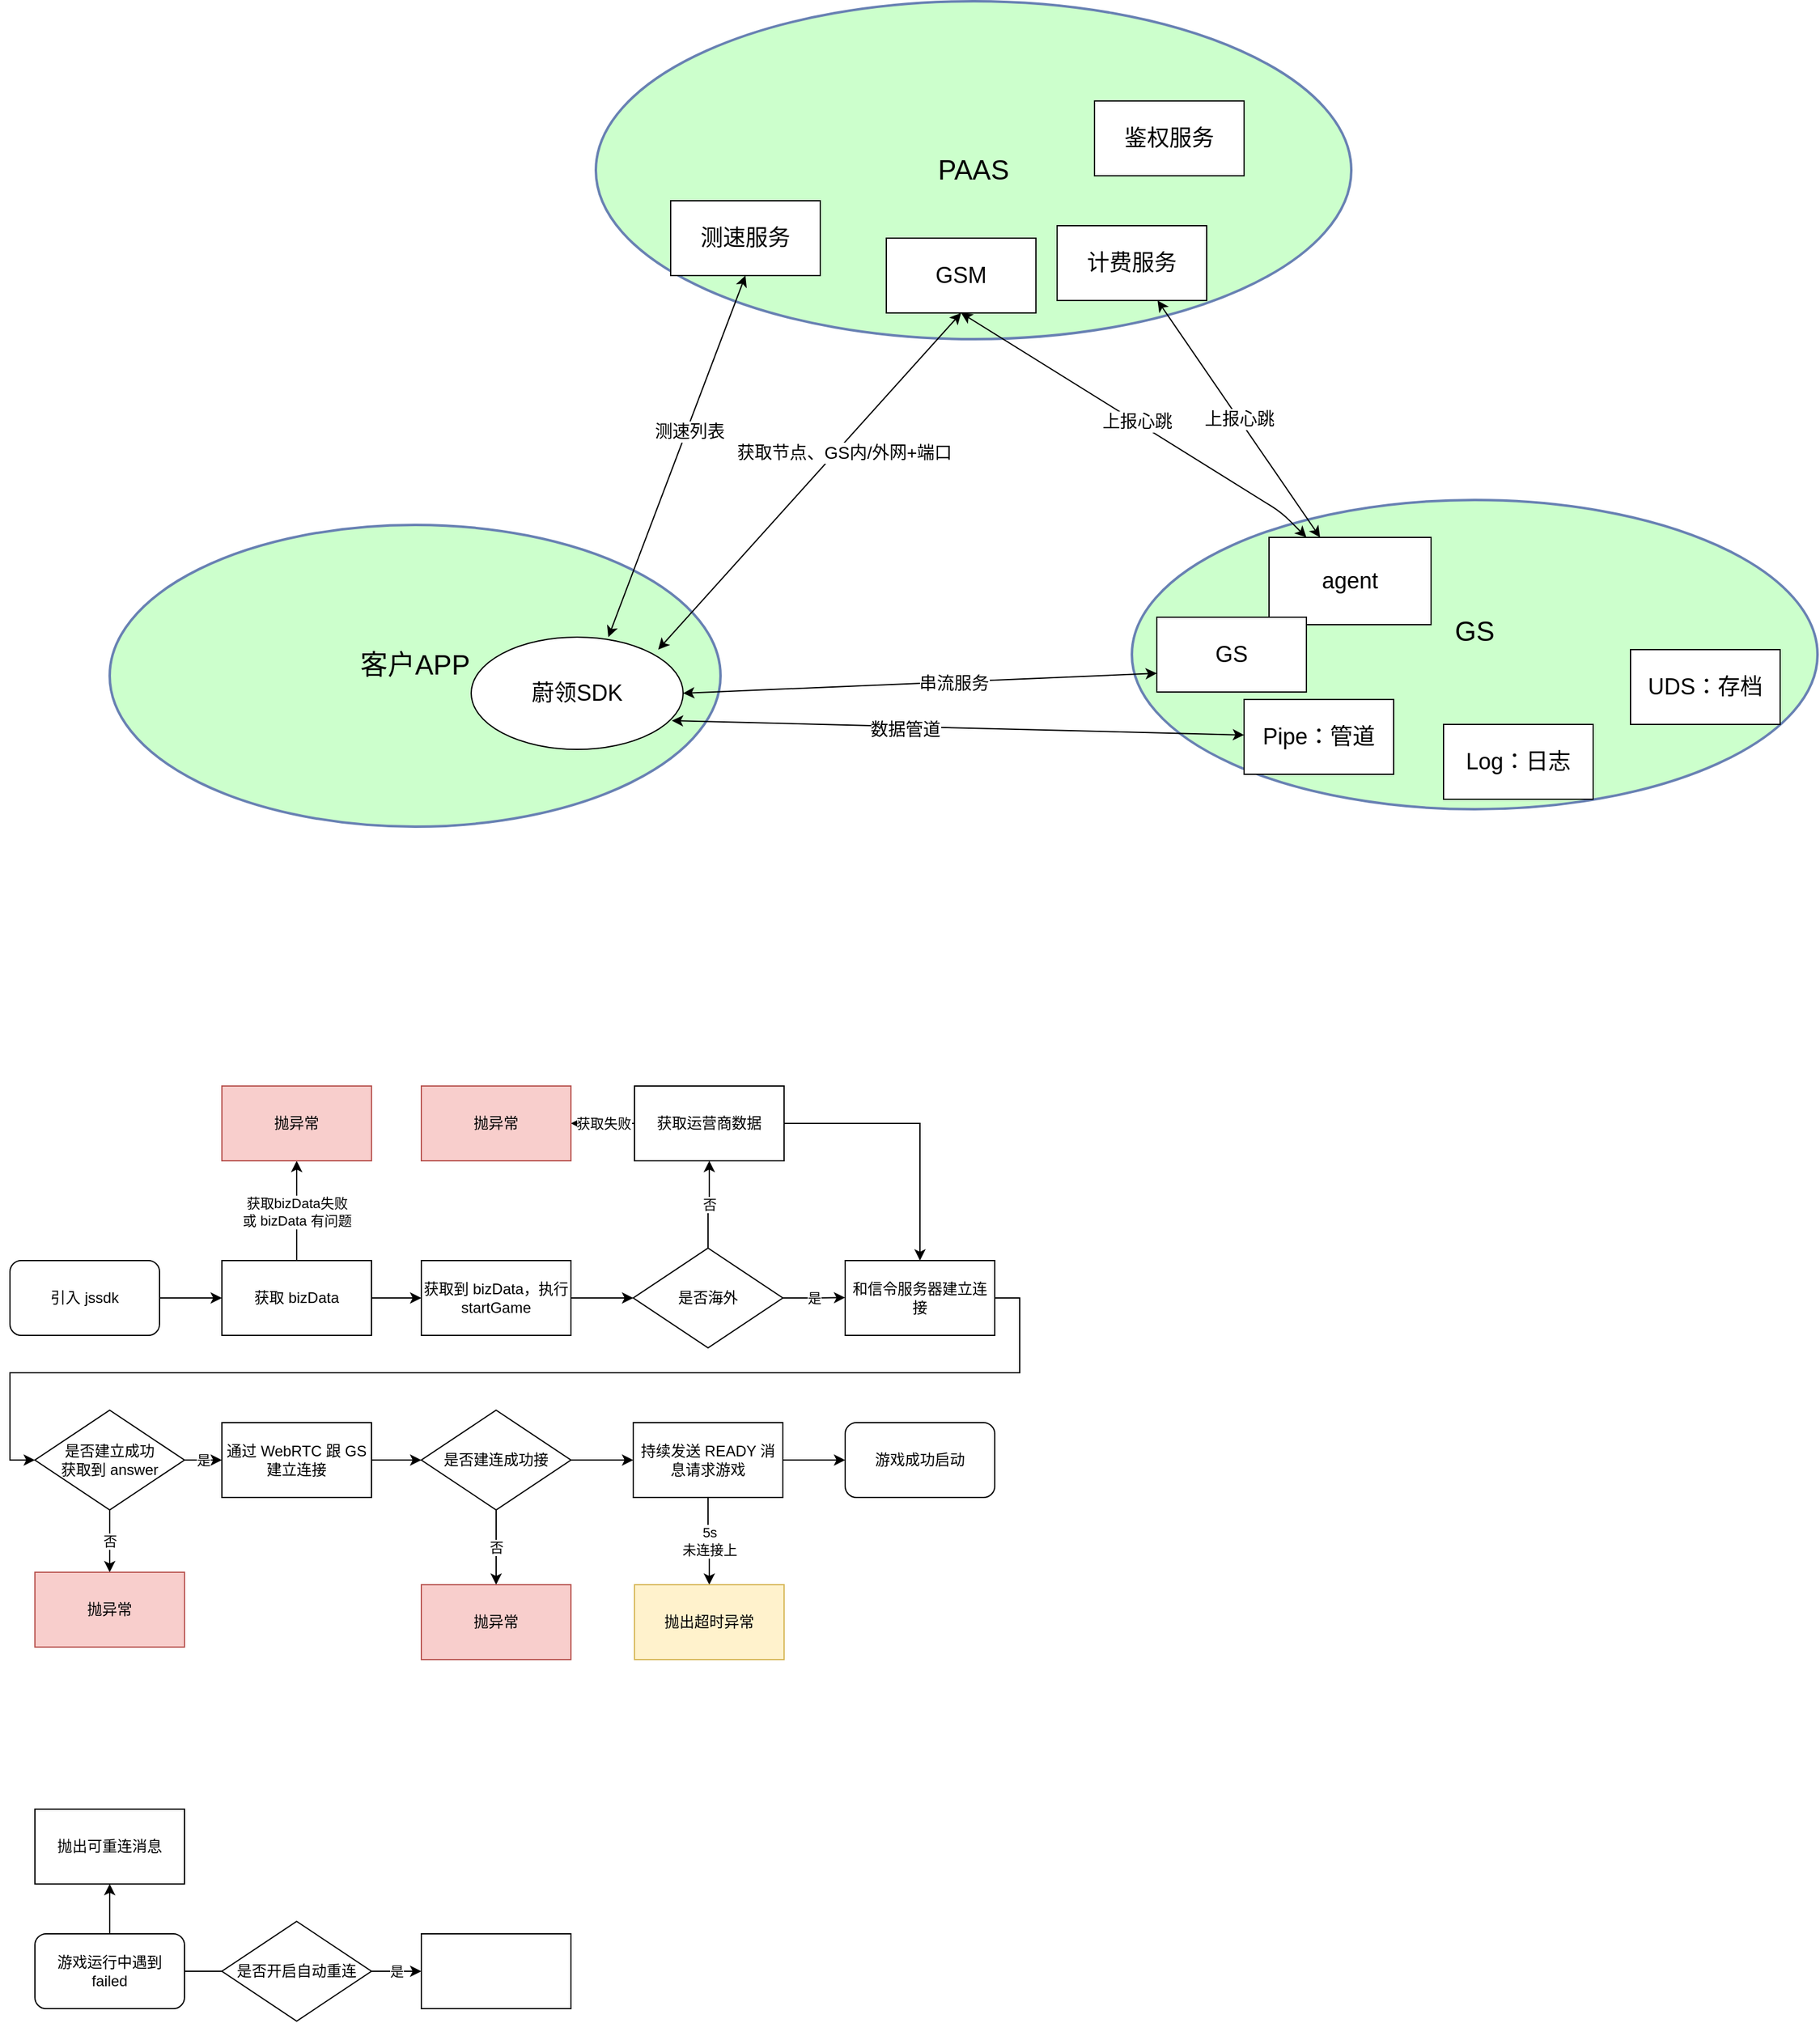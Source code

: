 <mxfile version="20.0.4" type="github">
  <diagram id="BA0isQy_YICqdeQ_zjqH" name="Page-1">
    <mxGraphModel dx="1580" dy="847" grid="1" gridSize="10" guides="1" tooltips="1" connect="1" arrows="1" fold="1" page="1" pageScale="1" pageWidth="827" pageHeight="1169" math="0" shadow="0">
      <root>
        <mxCell id="0" />
        <mxCell id="1" parent="0" />
        <mxCell id="KMSyTO2Tw8k9AeE2KC6p-31" value="GS" style="ellipse;whiteSpace=wrap;html=1;rounded=1;shadow=0;comic=0;labelBackgroundColor=none;strokeColor=#6881B3;strokeWidth=2;fillColor=#CCFFCC;fontFamily=Helvetica;fontSize=22;fontColor=#000000;verticalAlign=middle;gradientColor=none;gradientDirection=north;spacingBottom=36;" parent="1" vertex="1">
          <mxGeometry x="1540" y="470" width="550" height="248" as="geometry" />
        </mxCell>
        <mxCell id="KMSyTO2Tw8k9AeE2KC6p-32" value="客户APP" style="ellipse;whiteSpace=wrap;html=1;rounded=1;shadow=0;comic=0;labelBackgroundColor=none;strokeColor=#6881B3;strokeWidth=2;fillColor=#CCFFCC;fontFamily=Helvetica;fontSize=22;fontColor=#000000;verticalAlign=middle;gradientColor=none;gradientDirection=north;spacingBottom=17;" parent="1" vertex="1">
          <mxGeometry x="720" y="490" width="490" height="242" as="geometry" />
        </mxCell>
        <mxCell id="KMSyTO2Tw8k9AeE2KC6p-33" value="PAAS" style="ellipse;whiteSpace=wrap;html=1;rounded=1;shadow=0;comic=0;labelBackgroundColor=none;strokeColor=#6881B3;strokeWidth=2;fillColor=#CCFFCC;fontFamily=Helvetica;fontSize=22;fontColor=#000000;verticalAlign=middle;gradientColor=none;gradientDirection=north;" parent="1" vertex="1">
          <mxGeometry x="1110" y="70" width="606" height="271" as="geometry" />
        </mxCell>
        <mxCell id="KMSyTO2Tw8k9AeE2KC6p-34" value="&lt;font style=&quot;font-size: 18px&quot;&gt;GSM&lt;/font&gt;" style="rounded=0;whiteSpace=wrap;html=1;" parent="1" vertex="1">
          <mxGeometry x="1343" y="260" width="120" height="60" as="geometry" />
        </mxCell>
        <mxCell id="KMSyTO2Tw8k9AeE2KC6p-35" value="&lt;font style=&quot;font-size: 18px&quot;&gt;agent&lt;/font&gt;" style="rounded=0;whiteSpace=wrap;html=1;" parent="1" vertex="1">
          <mxGeometry x="1650" y="500" width="130" height="70" as="geometry" />
        </mxCell>
        <mxCell id="KMSyTO2Tw8k9AeE2KC6p-36" value="&lt;font style=&quot;font-size: 18px&quot;&gt;UDS：存档&lt;/font&gt;" style="rounded=0;whiteSpace=wrap;html=1;" parent="1" vertex="1">
          <mxGeometry x="1940" y="590" width="120" height="60" as="geometry" />
        </mxCell>
        <mxCell id="KMSyTO2Tw8k9AeE2KC6p-37" value="&lt;font style=&quot;font-size: 18px&quot;&gt;Log：日志&lt;/font&gt;" style="rounded=0;whiteSpace=wrap;html=1;" parent="1" vertex="1">
          <mxGeometry x="1790" y="650" width="120" height="60" as="geometry" />
        </mxCell>
        <mxCell id="KMSyTO2Tw8k9AeE2KC6p-38" value="&lt;font style=&quot;font-size: 18px&quot;&gt;鉴权服务&lt;/font&gt;" style="rounded=0;whiteSpace=wrap;html=1;" parent="1" vertex="1">
          <mxGeometry x="1510" y="150" width="120" height="60" as="geometry" />
        </mxCell>
        <mxCell id="KMSyTO2Tw8k9AeE2KC6p-39" value="&lt;font style=&quot;font-size: 18px&quot;&gt;蔚领SDK&lt;/font&gt;" style="ellipse;whiteSpace=wrap;html=1;" parent="1" vertex="1">
          <mxGeometry x="1010" y="580" width="170" height="90" as="geometry" />
        </mxCell>
        <mxCell id="KMSyTO2Tw8k9AeE2KC6p-40" value="&lt;font style=&quot;font-size: 18px&quot;&gt;测速服务&lt;/font&gt;" style="rounded=0;whiteSpace=wrap;html=1;" parent="1" vertex="1">
          <mxGeometry x="1170" y="230" width="120" height="60" as="geometry" />
        </mxCell>
        <mxCell id="KMSyTO2Tw8k9AeE2KC6p-41" value="&lt;font style=&quot;font-size: 14px&quot;&gt;上报心跳&lt;/font&gt;" style="endArrow=classic;startArrow=classic;html=1;entryX=0.5;entryY=1;entryDx=0;entryDy=0;" parent="1" source="KMSyTO2Tw8k9AeE2KC6p-35" target="KMSyTO2Tw8k9AeE2KC6p-34" edge="1">
          <mxGeometry width="50" height="50" relative="1" as="geometry">
            <mxPoint x="1460" y="460" as="sourcePoint" />
            <mxPoint x="1510" y="410" as="targetPoint" />
            <Array as="points">
              <mxPoint x="1660" y="480" />
            </Array>
          </mxGeometry>
        </mxCell>
        <mxCell id="KMSyTO2Tw8k9AeE2KC6p-42" value="" style="endArrow=classic;startArrow=classic;html=1;entryX=0.5;entryY=1;entryDx=0;entryDy=0;" parent="1" target="KMSyTO2Tw8k9AeE2KC6p-40" edge="1">
          <mxGeometry width="50" height="50" relative="1" as="geometry">
            <mxPoint x="1120" y="580" as="sourcePoint" />
            <mxPoint x="1170" y="530" as="targetPoint" />
          </mxGeometry>
        </mxCell>
        <mxCell id="KMSyTO2Tw8k9AeE2KC6p-43" value="&lt;font style=&quot;font-size: 14px&quot;&gt;测速列表&lt;/font&gt;" style="edgeLabel;html=1;align=center;verticalAlign=middle;resizable=0;points=[];" parent="KMSyTO2Tw8k9AeE2KC6p-42" vertex="1" connectable="0">
          <mxGeometry x="0.142" y="-2" relative="1" as="geometry">
            <mxPoint as="offset" />
          </mxGeometry>
        </mxCell>
        <mxCell id="KMSyTO2Tw8k9AeE2KC6p-44" value="" style="endArrow=classic;startArrow=classic;html=1;entryX=0.5;entryY=1;entryDx=0;entryDy=0;" parent="1" target="KMSyTO2Tw8k9AeE2KC6p-34" edge="1">
          <mxGeometry width="50" height="50" relative="1" as="geometry">
            <mxPoint x="1160" y="590" as="sourcePoint" />
            <mxPoint x="1377.862" y="330" as="targetPoint" />
          </mxGeometry>
        </mxCell>
        <mxCell id="KMSyTO2Tw8k9AeE2KC6p-45" value="&lt;font style=&quot;font-size: 14px&quot;&gt;获取节点、GS内/外网+端口&lt;/font&gt;" style="edgeLabel;html=1;align=center;verticalAlign=middle;resizable=0;points=[];" parent="KMSyTO2Tw8k9AeE2KC6p-44" vertex="1" connectable="0">
          <mxGeometry x="0.195" y="-5" relative="1" as="geometry">
            <mxPoint as="offset" />
          </mxGeometry>
        </mxCell>
        <mxCell id="KMSyTO2Tw8k9AeE2KC6p-46" value="" style="endArrow=classic;startArrow=classic;html=1;exitX=1;exitY=0.5;exitDx=0;exitDy=0;entryX=0;entryY=0.75;entryDx=0;entryDy=0;" parent="1" source="KMSyTO2Tw8k9AeE2KC6p-39" target="KMSyTO2Tw8k9AeE2KC6p-50" edge="1">
          <mxGeometry width="50" height="50" relative="1" as="geometry">
            <mxPoint x="1170" y="660" as="sourcePoint" />
            <mxPoint x="1220" y="610" as="targetPoint" />
          </mxGeometry>
        </mxCell>
        <mxCell id="KMSyTO2Tw8k9AeE2KC6p-47" value="&lt;font style=&quot;font-size: 14px&quot;&gt;串流服务&lt;/font&gt;" style="edgeLabel;html=1;align=center;verticalAlign=middle;resizable=0;points=[];" parent="KMSyTO2Tw8k9AeE2KC6p-46" vertex="1" connectable="0">
          <mxGeometry x="0.137" y="-1" relative="1" as="geometry">
            <mxPoint x="1" as="offset" />
          </mxGeometry>
        </mxCell>
        <mxCell id="KMSyTO2Tw8k9AeE2KC6p-48" value="" style="endArrow=classic;startArrow=classic;html=1;exitX=0.947;exitY=0.744;exitDx=0;exitDy=0;exitPerimeter=0;" parent="1" source="KMSyTO2Tw8k9AeE2KC6p-39" target="KMSyTO2Tw8k9AeE2KC6p-51" edge="1">
          <mxGeometry width="50" height="50" relative="1" as="geometry">
            <mxPoint x="1200" y="700" as="sourcePoint" />
            <mxPoint x="1250" y="650" as="targetPoint" />
          </mxGeometry>
        </mxCell>
        <mxCell id="KMSyTO2Tw8k9AeE2KC6p-49" value="&lt;font style=&quot;font-size: 14px&quot;&gt;数据管道&lt;/font&gt;" style="edgeLabel;html=1;align=center;verticalAlign=middle;resizable=0;points=[];" parent="KMSyTO2Tw8k9AeE2KC6p-48" vertex="1" connectable="0">
          <mxGeometry x="-0.185" y="-2" relative="1" as="geometry">
            <mxPoint as="offset" />
          </mxGeometry>
        </mxCell>
        <mxCell id="KMSyTO2Tw8k9AeE2KC6p-50" value="&lt;font style=&quot;font-size: 18px&quot;&gt;GS&lt;/font&gt;" style="rounded=0;whiteSpace=wrap;html=1;" parent="1" vertex="1">
          <mxGeometry x="1560" y="564" width="120" height="60" as="geometry" />
        </mxCell>
        <mxCell id="KMSyTO2Tw8k9AeE2KC6p-51" value="&lt;font style=&quot;font-size: 18px&quot;&gt;Pipe：管道&lt;/font&gt;" style="rounded=0;whiteSpace=wrap;html=1;" parent="1" vertex="1">
          <mxGeometry x="1630" y="630" width="120" height="60" as="geometry" />
        </mxCell>
        <mxCell id="KMSyTO2Tw8k9AeE2KC6p-52" value="&lt;font style=&quot;font-size: 18px&quot;&gt;计费服务&lt;/font&gt;" style="rounded=0;whiteSpace=wrap;html=1;" parent="1" vertex="1">
          <mxGeometry x="1480" y="250" width="120" height="60" as="geometry" />
        </mxCell>
        <mxCell id="KMSyTO2Tw8k9AeE2KC6p-53" value="&lt;span style=&quot;font-size: 14px&quot;&gt;上报心跳&lt;/span&gt;" style="endArrow=classic;startArrow=classic;html=1;" parent="1" source="KMSyTO2Tw8k9AeE2KC6p-35" target="KMSyTO2Tw8k9AeE2KC6p-52" edge="1">
          <mxGeometry width="50" height="50" relative="1" as="geometry">
            <mxPoint x="1520" y="400" as="sourcePoint" />
            <mxPoint x="1570" y="350" as="targetPoint" />
          </mxGeometry>
        </mxCell>
        <mxCell id="YnR-aYr6qyaMzow2zcmj-67" style="edgeStyle=orthogonalEdgeStyle;rounded=0;orthogonalLoop=1;jettySize=auto;html=1;exitX=1;exitY=0.5;exitDx=0;exitDy=0;entryX=0;entryY=0.5;entryDx=0;entryDy=0;" edge="1" parent="1" source="YnR-aYr6qyaMzow2zcmj-1" target="YnR-aYr6qyaMzow2zcmj-65">
          <mxGeometry relative="1" as="geometry" />
        </mxCell>
        <mxCell id="YnR-aYr6qyaMzow2zcmj-1" value="引入 jssdk" style="rounded=1;whiteSpace=wrap;html=1;" vertex="1" parent="1">
          <mxGeometry x="640" y="1080" width="120" height="60" as="geometry" />
        </mxCell>
        <mxCell id="YnR-aYr6qyaMzow2zcmj-64" style="edgeStyle=orthogonalEdgeStyle;rounded=0;orthogonalLoop=1;jettySize=auto;html=1;exitX=1;exitY=0.5;exitDx=0;exitDy=0;entryX=0;entryY=0.5;entryDx=0;entryDy=0;" edge="1" parent="1" source="YnR-aYr6qyaMzow2zcmj-2" target="YnR-aYr6qyaMzow2zcmj-4">
          <mxGeometry relative="1" as="geometry" />
        </mxCell>
        <mxCell id="YnR-aYr6qyaMzow2zcmj-2" value="获取到 bizData，执行 startGame" style="rounded=0;whiteSpace=wrap;html=1;" vertex="1" parent="1">
          <mxGeometry x="970" y="1080" width="120" height="60" as="geometry" />
        </mxCell>
        <mxCell id="YnR-aYr6qyaMzow2zcmj-7" value="否" style="edgeStyle=orthogonalEdgeStyle;rounded=0;orthogonalLoop=1;jettySize=auto;html=1;exitX=0.5;exitY=0;exitDx=0;exitDy=0;entryX=0.5;entryY=1;entryDx=0;entryDy=0;" edge="1" parent="1" source="YnR-aYr6qyaMzow2zcmj-4" target="YnR-aYr6qyaMzow2zcmj-6">
          <mxGeometry relative="1" as="geometry" />
        </mxCell>
        <mxCell id="YnR-aYr6qyaMzow2zcmj-8" value="是" style="edgeStyle=orthogonalEdgeStyle;rounded=0;orthogonalLoop=1;jettySize=auto;html=1;exitX=1;exitY=0.5;exitDx=0;exitDy=0;" edge="1" parent="1" source="YnR-aYr6qyaMzow2zcmj-4">
          <mxGeometry relative="1" as="geometry">
            <mxPoint x="1310" y="1109.714" as="targetPoint" />
          </mxGeometry>
        </mxCell>
        <mxCell id="YnR-aYr6qyaMzow2zcmj-4" value="是否海外" style="rhombus;whiteSpace=wrap;html=1;" vertex="1" parent="1">
          <mxGeometry x="1140" y="1070" width="120" height="80" as="geometry" />
        </mxCell>
        <mxCell id="YnR-aYr6qyaMzow2zcmj-30" style="edgeStyle=orthogonalEdgeStyle;rounded=0;orthogonalLoop=1;jettySize=auto;html=1;exitX=1;exitY=0.5;exitDx=0;exitDy=0;entryX=0.5;entryY=0;entryDx=0;entryDy=0;" edge="1" parent="1" source="YnR-aYr6qyaMzow2zcmj-6" target="YnR-aYr6qyaMzow2zcmj-9">
          <mxGeometry relative="1" as="geometry" />
        </mxCell>
        <mxCell id="YnR-aYr6qyaMzow2zcmj-37" value="获取失败" style="edgeStyle=orthogonalEdgeStyle;rounded=0;orthogonalLoop=1;jettySize=auto;html=1;exitX=0;exitY=0.5;exitDx=0;exitDy=0;entryX=1;entryY=0.5;entryDx=0;entryDy=0;" edge="1" parent="1" source="YnR-aYr6qyaMzow2zcmj-6" target="YnR-aYr6qyaMzow2zcmj-38">
          <mxGeometry relative="1" as="geometry">
            <mxPoint x="1070" y="969.714" as="targetPoint" />
          </mxGeometry>
        </mxCell>
        <mxCell id="YnR-aYr6qyaMzow2zcmj-6" value="获取运营商数据" style="rounded=0;whiteSpace=wrap;html=1;" vertex="1" parent="1">
          <mxGeometry x="1141" y="940" width="120" height="60" as="geometry" />
        </mxCell>
        <mxCell id="YnR-aYr6qyaMzow2zcmj-31" style="edgeStyle=orthogonalEdgeStyle;rounded=0;orthogonalLoop=1;jettySize=auto;html=1;exitX=1;exitY=0.5;exitDx=0;exitDy=0;entryX=0;entryY=0.5;entryDx=0;entryDy=0;" edge="1" parent="1" source="YnR-aYr6qyaMzow2zcmj-9" target="YnR-aYr6qyaMzow2zcmj-10">
          <mxGeometry relative="1" as="geometry" />
        </mxCell>
        <mxCell id="YnR-aYr6qyaMzow2zcmj-9" value="和信令服务器建立连接" style="rounded=0;whiteSpace=wrap;html=1;" vertex="1" parent="1">
          <mxGeometry x="1310" y="1080" width="120" height="60" as="geometry" />
        </mxCell>
        <mxCell id="YnR-aYr6qyaMzow2zcmj-14" value="是" style="edgeStyle=orthogonalEdgeStyle;rounded=0;orthogonalLoop=1;jettySize=auto;html=1;exitX=1;exitY=0.5;exitDx=0;exitDy=0;entryX=0;entryY=0.5;entryDx=0;entryDy=0;" edge="1" parent="1" source="YnR-aYr6qyaMzow2zcmj-10" target="YnR-aYr6qyaMzow2zcmj-15">
          <mxGeometry relative="1" as="geometry">
            <mxPoint x="800" y="1239.714" as="targetPoint" />
          </mxGeometry>
        </mxCell>
        <mxCell id="YnR-aYr6qyaMzow2zcmj-49" value="否" style="edgeStyle=orthogonalEdgeStyle;rounded=0;orthogonalLoop=1;jettySize=auto;html=1;exitX=0.5;exitY=1;exitDx=0;exitDy=0;entryX=0.5;entryY=0;entryDx=0;entryDy=0;" edge="1" parent="1" source="YnR-aYr6qyaMzow2zcmj-10" target="YnR-aYr6qyaMzow2zcmj-12">
          <mxGeometry relative="1" as="geometry" />
        </mxCell>
        <mxCell id="YnR-aYr6qyaMzow2zcmj-10" value="是否建立成功&lt;br&gt;获取到 answer" style="rhombus;whiteSpace=wrap;html=1;" vertex="1" parent="1">
          <mxGeometry x="660" y="1200" width="120" height="80" as="geometry" />
        </mxCell>
        <mxCell id="YnR-aYr6qyaMzow2zcmj-12" value="抛异常" style="rounded=0;whiteSpace=wrap;html=1;fillColor=#f8cecc;strokeColor=#b85450;" vertex="1" parent="1">
          <mxGeometry x="660" y="1330" width="120" height="60" as="geometry" />
        </mxCell>
        <mxCell id="YnR-aYr6qyaMzow2zcmj-46" style="edgeStyle=orthogonalEdgeStyle;rounded=0;orthogonalLoop=1;jettySize=auto;html=1;exitX=1;exitY=0.5;exitDx=0;exitDy=0;entryX=0;entryY=0.5;entryDx=0;entryDy=0;" edge="1" parent="1" source="YnR-aYr6qyaMzow2zcmj-15" target="YnR-aYr6qyaMzow2zcmj-19">
          <mxGeometry relative="1" as="geometry" />
        </mxCell>
        <mxCell id="YnR-aYr6qyaMzow2zcmj-15" value="通过 WebRTC 跟 GS 建立连接" style="rounded=0;whiteSpace=wrap;html=1;" vertex="1" parent="1">
          <mxGeometry x="810" y="1210" width="120" height="60" as="geometry" />
        </mxCell>
        <mxCell id="YnR-aYr6qyaMzow2zcmj-23" value="否" style="edgeStyle=orthogonalEdgeStyle;rounded=0;orthogonalLoop=1;jettySize=auto;html=1;exitX=0.5;exitY=1;exitDx=0;exitDy=0;" edge="1" parent="1" source="YnR-aYr6qyaMzow2zcmj-19" target="YnR-aYr6qyaMzow2zcmj-22">
          <mxGeometry relative="1" as="geometry" />
        </mxCell>
        <mxCell id="YnR-aYr6qyaMzow2zcmj-47" style="edgeStyle=orthogonalEdgeStyle;rounded=0;orthogonalLoop=1;jettySize=auto;html=1;exitX=1;exitY=0.5;exitDx=0;exitDy=0;entryX=0;entryY=0.5;entryDx=0;entryDy=0;" edge="1" parent="1" source="YnR-aYr6qyaMzow2zcmj-19" target="YnR-aYr6qyaMzow2zcmj-25">
          <mxGeometry relative="1" as="geometry" />
        </mxCell>
        <mxCell id="YnR-aYr6qyaMzow2zcmj-19" value="是否建连成功接" style="rhombus;whiteSpace=wrap;html=1;" vertex="1" parent="1">
          <mxGeometry x="970" y="1200" width="120" height="80" as="geometry" />
        </mxCell>
        <mxCell id="YnR-aYr6qyaMzow2zcmj-22" value="抛异常" style="rounded=0;whiteSpace=wrap;html=1;fillColor=#f8cecc;strokeColor=#b85450;" vertex="1" parent="1">
          <mxGeometry x="970" y="1340" width="120" height="60" as="geometry" />
        </mxCell>
        <mxCell id="YnR-aYr6qyaMzow2zcmj-28" value="5s &lt;br&gt;未连接上" style="edgeStyle=orthogonalEdgeStyle;rounded=0;orthogonalLoop=1;jettySize=auto;html=1;exitX=0.5;exitY=1;exitDx=0;exitDy=0;entryX=0.5;entryY=0;entryDx=0;entryDy=0;" edge="1" parent="1" source="YnR-aYr6qyaMzow2zcmj-25" target="YnR-aYr6qyaMzow2zcmj-35">
          <mxGeometry relative="1" as="geometry">
            <mxPoint x="887.5" y="1310" as="targetPoint" />
          </mxGeometry>
        </mxCell>
        <mxCell id="YnR-aYr6qyaMzow2zcmj-48" style="edgeStyle=orthogonalEdgeStyle;rounded=0;orthogonalLoop=1;jettySize=auto;html=1;exitX=1;exitY=0.5;exitDx=0;exitDy=0;entryX=0;entryY=0.5;entryDx=0;entryDy=0;" edge="1" parent="1" source="YnR-aYr6qyaMzow2zcmj-25" target="YnR-aYr6qyaMzow2zcmj-42">
          <mxGeometry relative="1" as="geometry" />
        </mxCell>
        <mxCell id="YnR-aYr6qyaMzow2zcmj-25" value="持续发送 READY 消息请求游戏" style="rounded=0;whiteSpace=wrap;html=1;" vertex="1" parent="1">
          <mxGeometry x="1140" y="1210" width="120" height="60" as="geometry" />
        </mxCell>
        <mxCell id="YnR-aYr6qyaMzow2zcmj-35" value="抛出超时异常" style="rounded=0;whiteSpace=wrap;html=1;fillColor=#fff2cc;strokeColor=#d6b656;" vertex="1" parent="1">
          <mxGeometry x="1141" y="1340" width="120" height="60" as="geometry" />
        </mxCell>
        <mxCell id="YnR-aYr6qyaMzow2zcmj-38" value="抛异常" style="rounded=0;whiteSpace=wrap;html=1;fillColor=#f8cecc;strokeColor=#b85450;" vertex="1" parent="1">
          <mxGeometry x="970" y="940" width="120" height="60" as="geometry" />
        </mxCell>
        <mxCell id="YnR-aYr6qyaMzow2zcmj-42" value="游戏成功启动" style="rounded=1;whiteSpace=wrap;html=1;" vertex="1" parent="1">
          <mxGeometry x="1310" y="1210" width="120" height="60" as="geometry" />
        </mxCell>
        <mxCell id="YnR-aYr6qyaMzow2zcmj-57" style="edgeStyle=orthogonalEdgeStyle;rounded=0;orthogonalLoop=1;jettySize=auto;html=1;exitX=0.5;exitY=0;exitDx=0;exitDy=0;entryX=0.5;entryY=1;entryDx=0;entryDy=0;" edge="1" parent="1" source="YnR-aYr6qyaMzow2zcmj-53" target="YnR-aYr6qyaMzow2zcmj-56">
          <mxGeometry relative="1" as="geometry" />
        </mxCell>
        <mxCell id="YnR-aYr6qyaMzow2zcmj-59" style="edgeStyle=orthogonalEdgeStyle;rounded=0;orthogonalLoop=1;jettySize=auto;html=1;exitX=1;exitY=0.5;exitDx=0;exitDy=0;entryX=0;entryY=0.5;entryDx=0;entryDy=0;" edge="1" parent="1" source="YnR-aYr6qyaMzow2zcmj-53">
          <mxGeometry relative="1" as="geometry">
            <mxPoint x="827" y="1650" as="targetPoint" />
          </mxGeometry>
        </mxCell>
        <mxCell id="YnR-aYr6qyaMzow2zcmj-53" value="游戏运行中遇到&lt;br&gt;failed" style="rounded=1;whiteSpace=wrap;html=1;" vertex="1" parent="1">
          <mxGeometry x="660" y="1620" width="120" height="60" as="geometry" />
        </mxCell>
        <mxCell id="YnR-aYr6qyaMzow2zcmj-56" value="抛出可重连消息" style="rounded=0;whiteSpace=wrap;html=1;" vertex="1" parent="1">
          <mxGeometry x="660" y="1520" width="120" height="60" as="geometry" />
        </mxCell>
        <mxCell id="YnR-aYr6qyaMzow2zcmj-61" value="是" style="edgeStyle=orthogonalEdgeStyle;rounded=0;orthogonalLoop=1;jettySize=auto;html=1;exitX=1;exitY=0.5;exitDx=0;exitDy=0;entryX=0;entryY=0.5;entryDx=0;entryDy=0;" edge="1" parent="1" source="YnR-aYr6qyaMzow2zcmj-60" target="YnR-aYr6qyaMzow2zcmj-63">
          <mxGeometry relative="1" as="geometry">
            <mxPoint x="1000" y="1650.154" as="targetPoint" />
          </mxGeometry>
        </mxCell>
        <mxCell id="YnR-aYr6qyaMzow2zcmj-60" value="是否开启自动重连" style="rhombus;whiteSpace=wrap;html=1;" vertex="1" parent="1">
          <mxGeometry x="810" y="1610" width="120" height="80" as="geometry" />
        </mxCell>
        <mxCell id="YnR-aYr6qyaMzow2zcmj-63" value="" style="rounded=0;whiteSpace=wrap;html=1;" vertex="1" parent="1">
          <mxGeometry x="970" y="1620" width="120" height="60" as="geometry" />
        </mxCell>
        <mxCell id="YnR-aYr6qyaMzow2zcmj-66" style="edgeStyle=orthogonalEdgeStyle;rounded=0;orthogonalLoop=1;jettySize=auto;html=1;exitX=1;exitY=0.5;exitDx=0;exitDy=0;entryX=0;entryY=0.5;entryDx=0;entryDy=0;" edge="1" parent="1" source="YnR-aYr6qyaMzow2zcmj-65" target="YnR-aYr6qyaMzow2zcmj-2">
          <mxGeometry relative="1" as="geometry" />
        </mxCell>
        <mxCell id="YnR-aYr6qyaMzow2zcmj-69" style="edgeStyle=orthogonalEdgeStyle;rounded=0;orthogonalLoop=1;jettySize=auto;html=1;exitX=0.5;exitY=0;exitDx=0;exitDy=0;entryX=0.5;entryY=1;entryDx=0;entryDy=0;" edge="1" parent="1" source="YnR-aYr6qyaMzow2zcmj-65" target="YnR-aYr6qyaMzow2zcmj-70">
          <mxGeometry relative="1" as="geometry">
            <mxPoint x="869.846" y="1010" as="targetPoint" />
          </mxGeometry>
        </mxCell>
        <mxCell id="YnR-aYr6qyaMzow2zcmj-71" value="获取bizData失败&lt;br&gt;或 bizData 有问题" style="edgeLabel;html=1;align=center;verticalAlign=middle;resizable=0;points=[];" vertex="1" connectable="0" parent="YnR-aYr6qyaMzow2zcmj-69">
          <mxGeometry x="0.285" y="-1" relative="1" as="geometry">
            <mxPoint x="-1" y="12" as="offset" />
          </mxGeometry>
        </mxCell>
        <mxCell id="YnR-aYr6qyaMzow2zcmj-65" value="获取 bizData" style="rounded=0;whiteSpace=wrap;html=1;" vertex="1" parent="1">
          <mxGeometry x="810" y="1080" width="120" height="60" as="geometry" />
        </mxCell>
        <mxCell id="YnR-aYr6qyaMzow2zcmj-70" value="抛异常" style="rounded=0;whiteSpace=wrap;html=1;fillColor=#f8cecc;strokeColor=#b85450;" vertex="1" parent="1">
          <mxGeometry x="810" y="940" width="120" height="60" as="geometry" />
        </mxCell>
      </root>
    </mxGraphModel>
  </diagram>
</mxfile>
